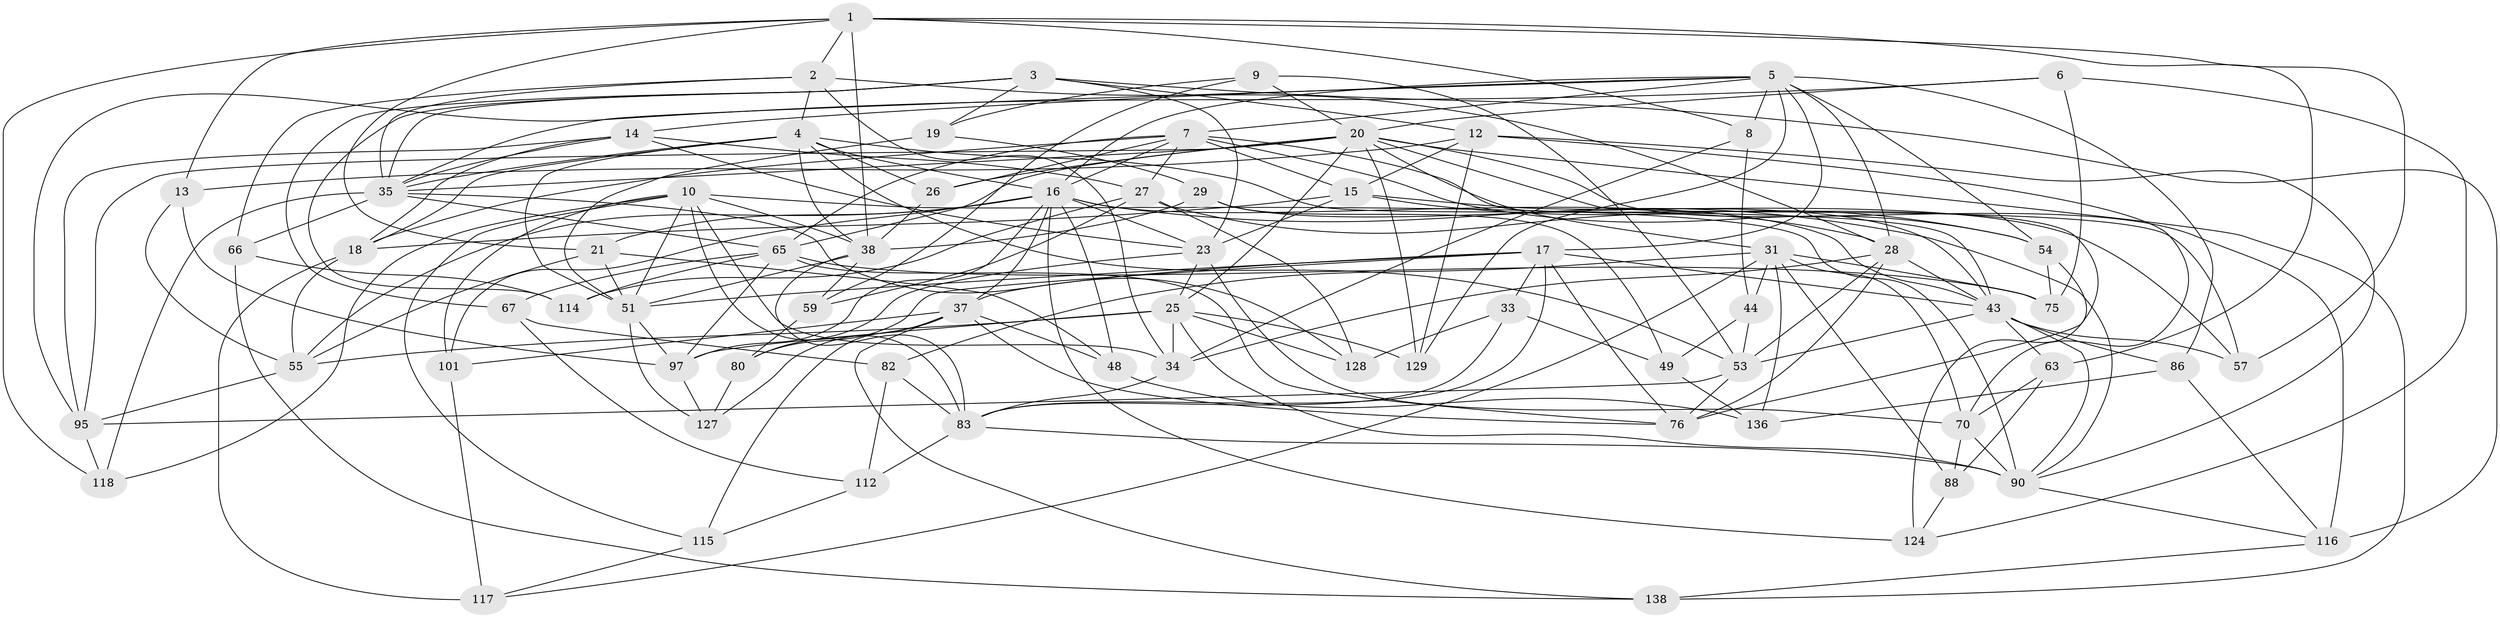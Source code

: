 // original degree distribution, {4: 1.0}
// Generated by graph-tools (version 1.1) at 2025/20/03/04/25 18:20:59]
// undirected, 70 vertices, 204 edges
graph export_dot {
graph [start="1"]
  node [color=gray90,style=filled];
  1 [super="+133+126"];
  2 [super="+89"];
  3 [super="+130+64"];
  4 [super="+71+24"];
  5 [super="+52+11"];
  6;
  7 [super="+68"];
  8;
  9;
  10 [super="+120+46"];
  12 [super="+119"];
  13;
  14 [super="+92"];
  15 [super="+30"];
  16 [super="+40+74+99+87"];
  17 [super="+134+22"];
  18 [super="+69"];
  19;
  20 [super="+91+39"];
  21 [super="+41"];
  23 [super="+45"];
  25 [super="+56+32"];
  26;
  27 [super="+84"];
  28 [super="+78+98"];
  29;
  31 [super="+123+36"];
  33;
  34 [super="+42"];
  35 [super="+47"];
  37 [super="+111+50"];
  38 [super="+113+96"];
  43 [super="+60+62"];
  44;
  48;
  49;
  51 [super="+103+102"];
  53 [super="+58"];
  54 [super="+109"];
  55 [super="+81"];
  57;
  59;
  63;
  65 [super="+73"];
  66;
  67;
  70 [super="+139"];
  75;
  76 [super="+125"];
  80;
  82;
  83 [super="+135+105"];
  86;
  88;
  90 [super="+100+131"];
  95 [super="+121"];
  97 [super="+106"];
  101;
  112;
  114;
  115;
  116 [super="+122"];
  117;
  118;
  124;
  127;
  128;
  129;
  136;
  138;
  1 -- 8;
  1 -- 2;
  1 -- 13;
  1 -- 38;
  1 -- 57;
  1 -- 21;
  1 -- 118;
  1 -- 63;
  2 -- 34;
  2 -- 28;
  2 -- 35;
  2 -- 66;
  2 -- 4;
  3 -- 35;
  3 -- 67;
  3 -- 19;
  3 -- 116 [weight=2];
  3 -- 114;
  3 -- 12;
  3 -- 23;
  4 -- 18;
  4 -- 51;
  4 -- 38;
  4 -- 43;
  4 -- 35;
  4 -- 53;
  4 -- 26;
  4 -- 16 [weight=2];
  5 -- 8;
  5 -- 17;
  5 -- 129;
  5 -- 28;
  5 -- 86;
  5 -- 35;
  5 -- 54;
  5 -- 14;
  5 -- 7;
  5 -- 16;
  6 -- 20;
  6 -- 75;
  6 -- 124;
  6 -- 95;
  7 -- 18;
  7 -- 65;
  7 -- 16;
  7 -- 54 [weight=2];
  7 -- 26;
  7 -- 27;
  7 -- 76;
  7 -- 15;
  8 -- 44;
  8 -- 34;
  9 -- 59;
  9 -- 19;
  9 -- 53;
  9 -- 20;
  10 -- 115;
  10 -- 38;
  10 -- 118;
  10 -- 51;
  10 -- 83;
  10 -- 101;
  10 -- 90;
  10 -- 34;
  12 -- 129;
  12 -- 15;
  12 -- 13;
  12 -- 70;
  12 -- 90;
  13 -- 55;
  13 -- 97;
  14 -- 95;
  14 -- 23;
  14 -- 18;
  14 -- 35;
  14 -- 27;
  15 -- 18;
  15 -- 23;
  15 -- 57;
  15 -- 54;
  16 -- 21 [weight=2];
  16 -- 101;
  16 -- 124;
  16 -- 43;
  16 -- 48;
  16 -- 37;
  16 -- 23 [weight=2];
  16 -- 55;
  16 -- 90;
  16 -- 97;
  17 -- 76;
  17 -- 80;
  17 -- 33;
  17 -- 37;
  17 -- 51;
  17 -- 83;
  17 -- 43;
  18 -- 117;
  18 -- 55;
  19 -- 29;
  19 -- 51;
  20 -- 57;
  20 -- 35;
  20 -- 116;
  20 -- 25;
  20 -- 26;
  20 -- 95;
  20 -- 65;
  20 -- 129;
  20 -- 138;
  20 -- 31;
  21 -- 51;
  21 -- 55;
  21 -- 48;
  23 -- 80;
  23 -- 70;
  23 -- 25;
  25 -- 129;
  25 -- 97;
  25 -- 128;
  25 -- 34;
  25 -- 55;
  25 -- 90;
  26 -- 38;
  27 -- 59;
  27 -- 28;
  27 -- 128;
  27 -- 114;
  28 -- 53 [weight=2];
  28 -- 76;
  28 -- 43;
  28 -- 34;
  29 -- 49;
  29 -- 38;
  29 -- 43;
  31 -- 75;
  31 -- 136;
  31 -- 82;
  31 -- 44;
  31 -- 88;
  31 -- 117;
  31 -- 70;
  33 -- 49;
  33 -- 83;
  33 -- 128;
  34 -- 83;
  35 -- 65;
  35 -- 128;
  35 -- 66;
  35 -- 118;
  37 -- 138;
  37 -- 48;
  37 -- 101;
  37 -- 127;
  37 -- 115;
  37 -- 76;
  38 -- 83;
  38 -- 59;
  38 -- 51;
  43 -- 57;
  43 -- 90;
  43 -- 86;
  43 -- 63;
  43 -- 53;
  44 -- 49;
  44 -- 53;
  48 -- 136;
  49 -- 136;
  51 -- 127;
  51 -- 97;
  53 -- 95;
  53 -- 76;
  54 -- 75;
  54 -- 124;
  55 -- 95;
  59 -- 80;
  63 -- 70;
  63 -- 88;
  65 -- 97;
  65 -- 67;
  65 -- 114;
  65 -- 75;
  65 -- 76;
  66 -- 114;
  66 -- 138;
  67 -- 82;
  67 -- 112;
  70 -- 90;
  70 -- 88;
  80 -- 127;
  82 -- 83;
  82 -- 112;
  83 -- 112;
  83 -- 90;
  86 -- 136;
  86 -- 116;
  88 -- 124;
  90 -- 116;
  95 -- 118;
  97 -- 127;
  101 -- 117;
  112 -- 115;
  115 -- 117;
  116 -- 138;
}
